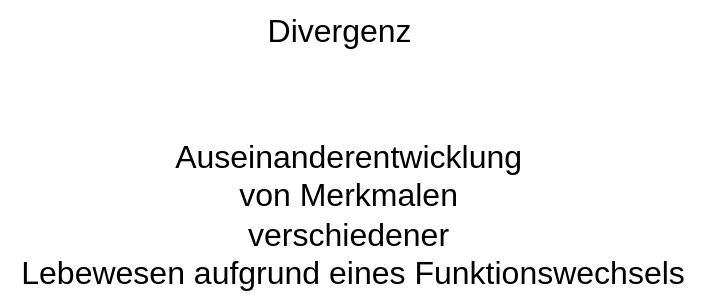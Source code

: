 <mxfile compressed="true" version="24.7.16"><diagram name="Page-1" id="z-KjmN0RpviYsgADdeQ9"><mxGraphModel dx="767" dy="503" grid="0" gridSize="10" guides="1" tooltips="1" connect="1" arrows="1" fold="1" page="0" pageScale="1" pageWidth="827" pageHeight="1169" math="0" shadow="0"><root><mxCell id="0"/><mxCell id="1" parent="0"/><mxCell id="gPoRqJbv3SqnU0sUz2jM-1" value="Divergenz&amp;nbsp;" style="text;strokeColor=none;fillColor=none;html=1;align=center;verticalAlign=middle;whiteSpace=wrap;rounded=0;fontSize=16;" vertex="1" parent="1"><mxGeometry x="175" y="190" width="60" height="30" as="geometry"/></mxCell><mxCell id="gPoRqJbv3SqnU0sUz2jM-5" value="Auseinanderentwicklung&amp;nbsp;&lt;div&gt;von Merkmalen&amp;nbsp;&lt;/div&gt;&lt;div&gt;verschiedener&amp;nbsp;&lt;/div&gt;&lt;div&gt;Lebewesen aufgrund eines Funktionswechsels&lt;/div&gt;" style="text;html=1;align=center;verticalAlign=middle;resizable=0;points=[];autosize=1;strokeColor=none;fillColor=none;fontSize=16;" vertex="1" parent="1"><mxGeometry x="33.5" y="252.5" width="350" height="88" as="geometry"/></mxCell></root></mxGraphModel></diagram></mxfile>
